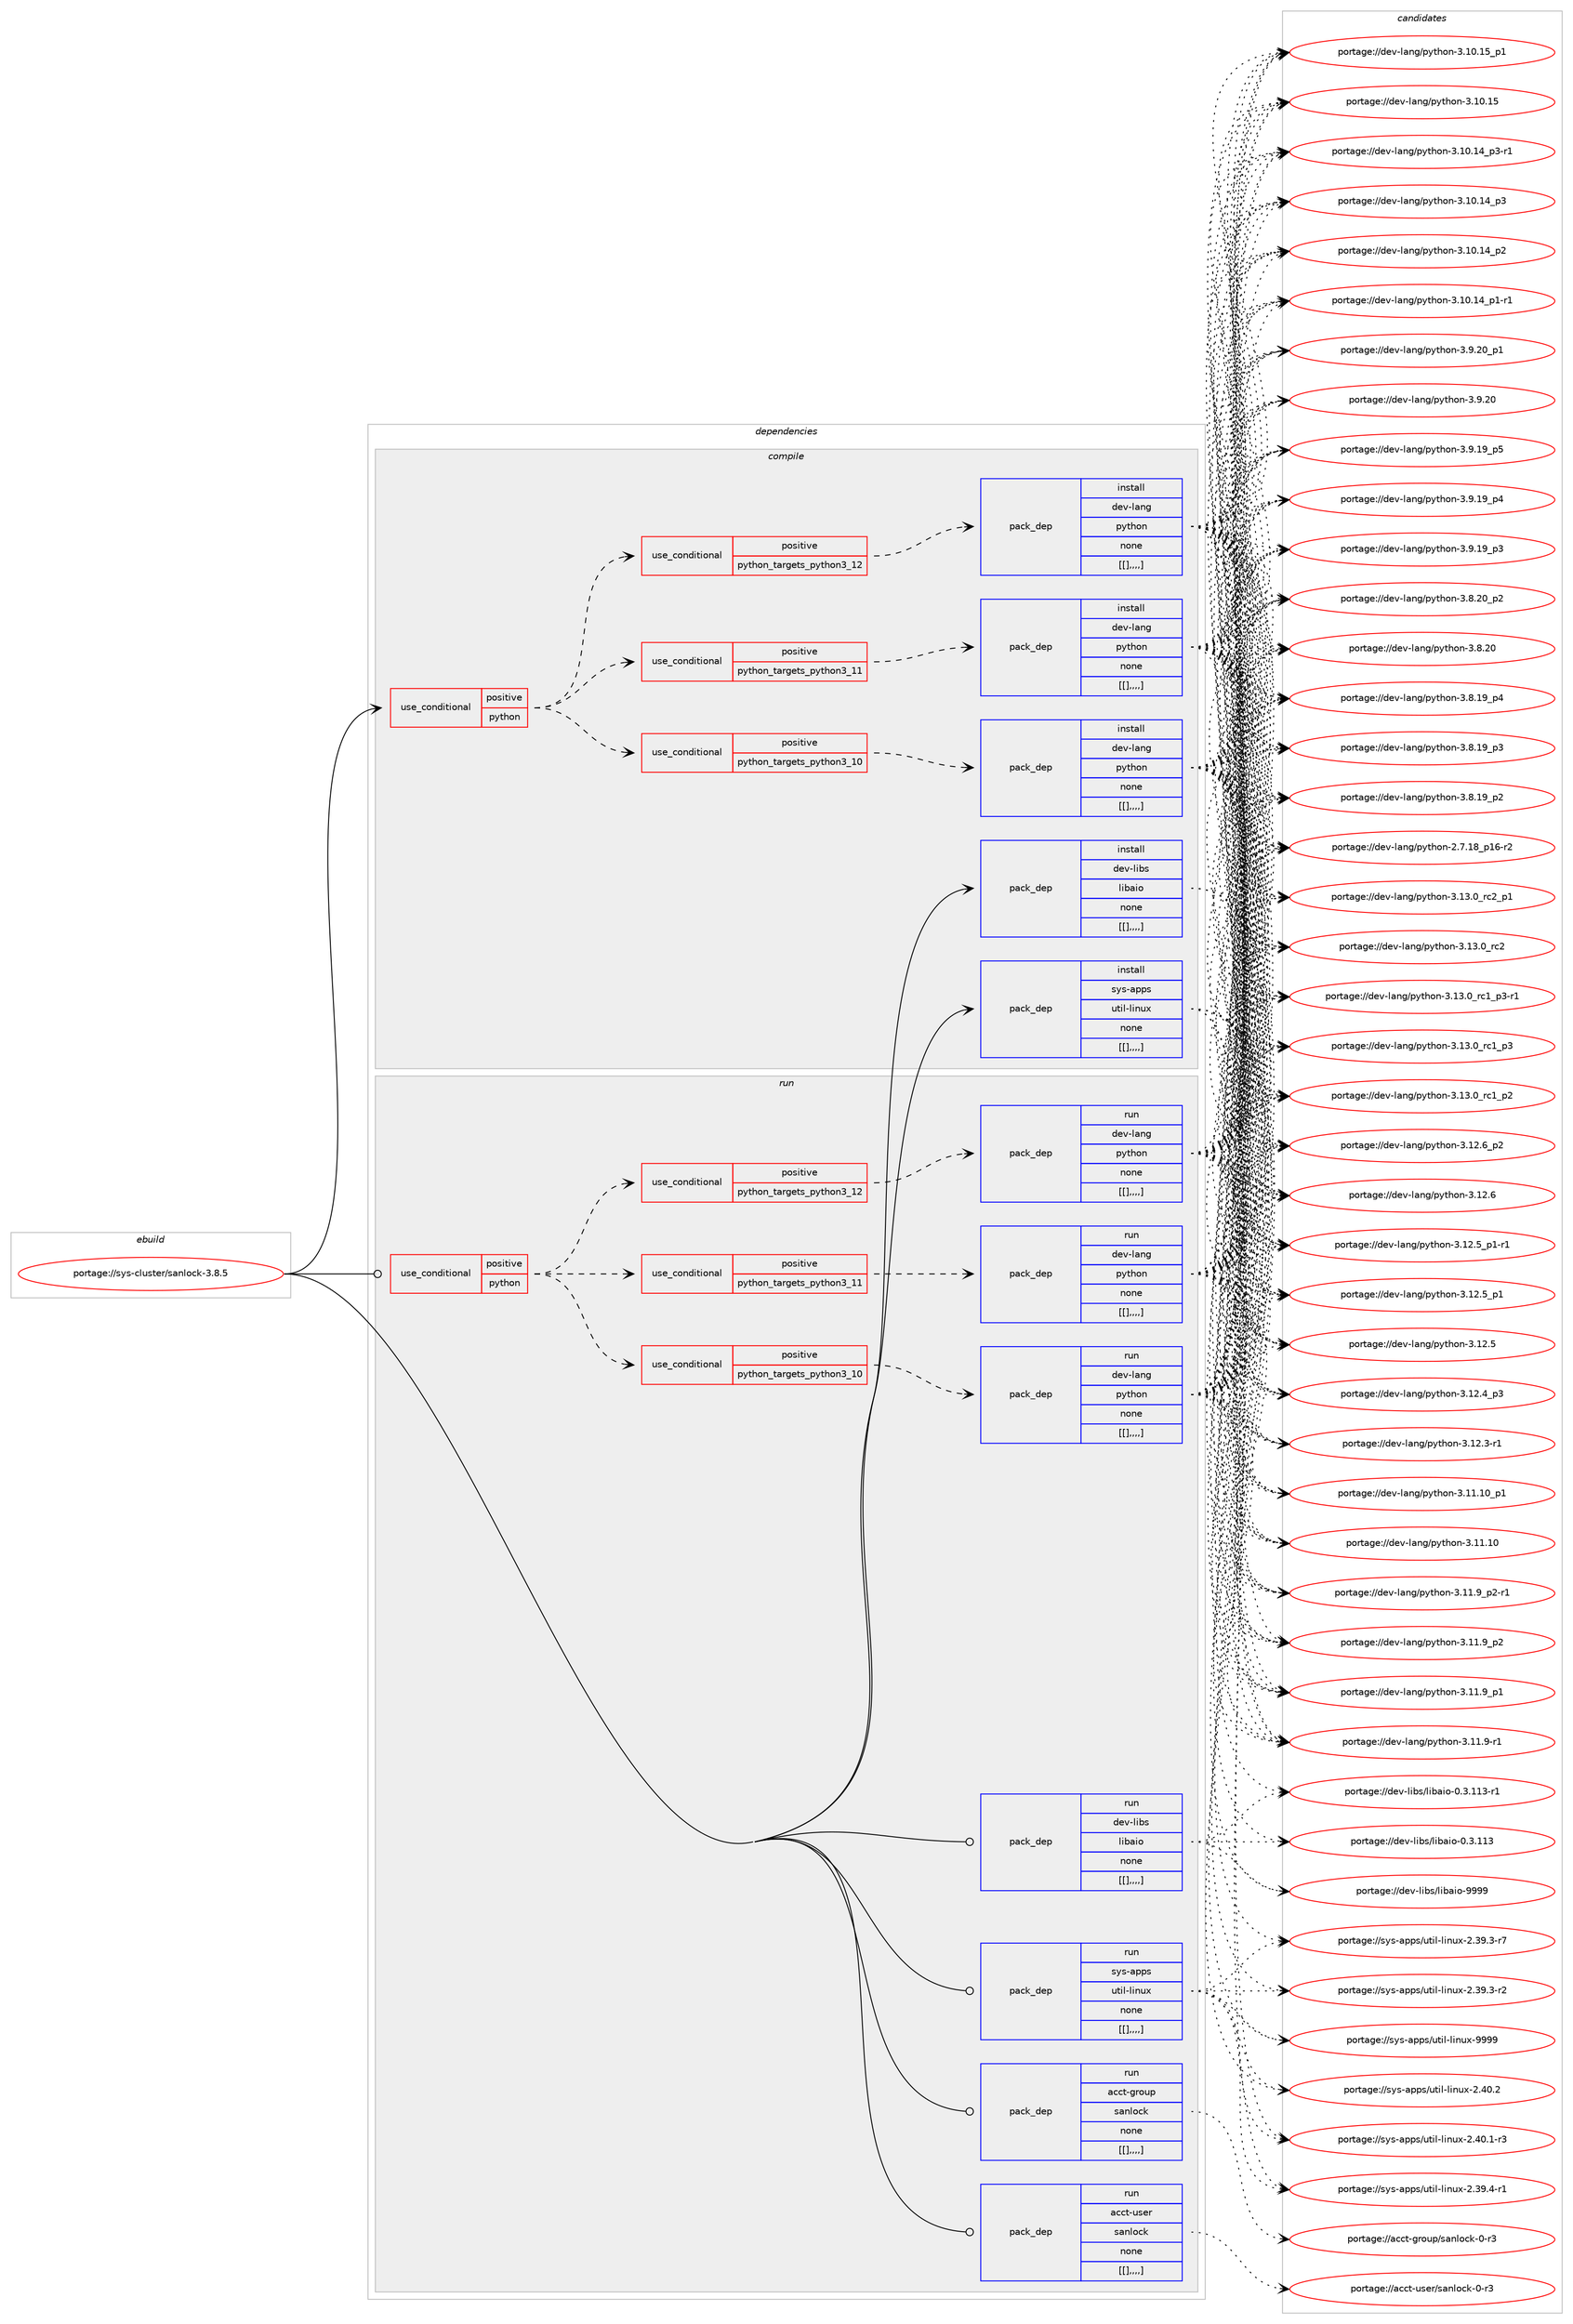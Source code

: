 digraph prolog {

# *************
# Graph options
# *************

newrank=true;
concentrate=true;
compound=true;
graph [rankdir=LR,fontname=Helvetica,fontsize=10,ranksep=1.5];#, ranksep=2.5, nodesep=0.2];
edge  [arrowhead=vee];
node  [fontname=Helvetica,fontsize=10];

# **********
# The ebuild
# **********

subgraph cluster_leftcol {
color=gray;
label=<<i>ebuild</i>>;
id [label="portage://sys-cluster/sanlock-3.8.5", color=red, width=4, href="../sys-cluster/sanlock-3.8.5.svg"];
}

# ****************
# The dependencies
# ****************

subgraph cluster_midcol {
color=gray;
label=<<i>dependencies</i>>;
subgraph cluster_compile {
fillcolor="#eeeeee";
style=filled;
label=<<i>compile</i>>;
subgraph cond8917 {
dependency23610 [label=<<TABLE BORDER="0" CELLBORDER="1" CELLSPACING="0" CELLPADDING="4"><TR><TD ROWSPAN="3" CELLPADDING="10">use_conditional</TD></TR><TR><TD>positive</TD></TR><TR><TD>python</TD></TR></TABLE>>, shape=none, color=red];
subgraph cond8918 {
dependency23611 [label=<<TABLE BORDER="0" CELLBORDER="1" CELLSPACING="0" CELLPADDING="4"><TR><TD ROWSPAN="3" CELLPADDING="10">use_conditional</TD></TR><TR><TD>positive</TD></TR><TR><TD>python_targets_python3_10</TD></TR></TABLE>>, shape=none, color=red];
subgraph pack14629 {
dependency23612 [label=<<TABLE BORDER="0" CELLBORDER="1" CELLSPACING="0" CELLPADDING="4" WIDTH="220"><TR><TD ROWSPAN="6" CELLPADDING="30">pack_dep</TD></TR><TR><TD WIDTH="110">install</TD></TR><TR><TD>dev-lang</TD></TR><TR><TD>python</TD></TR><TR><TD>none</TD></TR><TR><TD>[[],,,,]</TD></TR></TABLE>>, shape=none, color=blue];
}
dependency23611:e -> dependency23612:w [weight=20,style="dashed",arrowhead="vee"];
}
dependency23610:e -> dependency23611:w [weight=20,style="dashed",arrowhead="vee"];
subgraph cond8919 {
dependency23613 [label=<<TABLE BORDER="0" CELLBORDER="1" CELLSPACING="0" CELLPADDING="4"><TR><TD ROWSPAN="3" CELLPADDING="10">use_conditional</TD></TR><TR><TD>positive</TD></TR><TR><TD>python_targets_python3_11</TD></TR></TABLE>>, shape=none, color=red];
subgraph pack14630 {
dependency23614 [label=<<TABLE BORDER="0" CELLBORDER="1" CELLSPACING="0" CELLPADDING="4" WIDTH="220"><TR><TD ROWSPAN="6" CELLPADDING="30">pack_dep</TD></TR><TR><TD WIDTH="110">install</TD></TR><TR><TD>dev-lang</TD></TR><TR><TD>python</TD></TR><TR><TD>none</TD></TR><TR><TD>[[],,,,]</TD></TR></TABLE>>, shape=none, color=blue];
}
dependency23613:e -> dependency23614:w [weight=20,style="dashed",arrowhead="vee"];
}
dependency23610:e -> dependency23613:w [weight=20,style="dashed",arrowhead="vee"];
subgraph cond8920 {
dependency23615 [label=<<TABLE BORDER="0" CELLBORDER="1" CELLSPACING="0" CELLPADDING="4"><TR><TD ROWSPAN="3" CELLPADDING="10">use_conditional</TD></TR><TR><TD>positive</TD></TR><TR><TD>python_targets_python3_12</TD></TR></TABLE>>, shape=none, color=red];
subgraph pack14631 {
dependency23616 [label=<<TABLE BORDER="0" CELLBORDER="1" CELLSPACING="0" CELLPADDING="4" WIDTH="220"><TR><TD ROWSPAN="6" CELLPADDING="30">pack_dep</TD></TR><TR><TD WIDTH="110">install</TD></TR><TR><TD>dev-lang</TD></TR><TR><TD>python</TD></TR><TR><TD>none</TD></TR><TR><TD>[[],,,,]</TD></TR></TABLE>>, shape=none, color=blue];
}
dependency23615:e -> dependency23616:w [weight=20,style="dashed",arrowhead="vee"];
}
dependency23610:e -> dependency23615:w [weight=20,style="dashed",arrowhead="vee"];
}
id:e -> dependency23610:w [weight=20,style="solid",arrowhead="vee"];
subgraph pack14632 {
dependency23617 [label=<<TABLE BORDER="0" CELLBORDER="1" CELLSPACING="0" CELLPADDING="4" WIDTH="220"><TR><TD ROWSPAN="6" CELLPADDING="30">pack_dep</TD></TR><TR><TD WIDTH="110">install</TD></TR><TR><TD>dev-libs</TD></TR><TR><TD>libaio</TD></TR><TR><TD>none</TD></TR><TR><TD>[[],,,,]</TD></TR></TABLE>>, shape=none, color=blue];
}
id:e -> dependency23617:w [weight=20,style="solid",arrowhead="vee"];
subgraph pack14633 {
dependency23618 [label=<<TABLE BORDER="0" CELLBORDER="1" CELLSPACING="0" CELLPADDING="4" WIDTH="220"><TR><TD ROWSPAN="6" CELLPADDING="30">pack_dep</TD></TR><TR><TD WIDTH="110">install</TD></TR><TR><TD>sys-apps</TD></TR><TR><TD>util-linux</TD></TR><TR><TD>none</TD></TR><TR><TD>[[],,,,]</TD></TR></TABLE>>, shape=none, color=blue];
}
id:e -> dependency23618:w [weight=20,style="solid",arrowhead="vee"];
}
subgraph cluster_compileandrun {
fillcolor="#eeeeee";
style=filled;
label=<<i>compile and run</i>>;
}
subgraph cluster_run {
fillcolor="#eeeeee";
style=filled;
label=<<i>run</i>>;
subgraph cond8921 {
dependency23619 [label=<<TABLE BORDER="0" CELLBORDER="1" CELLSPACING="0" CELLPADDING="4"><TR><TD ROWSPAN="3" CELLPADDING="10">use_conditional</TD></TR><TR><TD>positive</TD></TR><TR><TD>python</TD></TR></TABLE>>, shape=none, color=red];
subgraph cond8922 {
dependency23620 [label=<<TABLE BORDER="0" CELLBORDER="1" CELLSPACING="0" CELLPADDING="4"><TR><TD ROWSPAN="3" CELLPADDING="10">use_conditional</TD></TR><TR><TD>positive</TD></TR><TR><TD>python_targets_python3_10</TD></TR></TABLE>>, shape=none, color=red];
subgraph pack14634 {
dependency23621 [label=<<TABLE BORDER="0" CELLBORDER="1" CELLSPACING="0" CELLPADDING="4" WIDTH="220"><TR><TD ROWSPAN="6" CELLPADDING="30">pack_dep</TD></TR><TR><TD WIDTH="110">run</TD></TR><TR><TD>dev-lang</TD></TR><TR><TD>python</TD></TR><TR><TD>none</TD></TR><TR><TD>[[],,,,]</TD></TR></TABLE>>, shape=none, color=blue];
}
dependency23620:e -> dependency23621:w [weight=20,style="dashed",arrowhead="vee"];
}
dependency23619:e -> dependency23620:w [weight=20,style="dashed",arrowhead="vee"];
subgraph cond8923 {
dependency23622 [label=<<TABLE BORDER="0" CELLBORDER="1" CELLSPACING="0" CELLPADDING="4"><TR><TD ROWSPAN="3" CELLPADDING="10">use_conditional</TD></TR><TR><TD>positive</TD></TR><TR><TD>python_targets_python3_11</TD></TR></TABLE>>, shape=none, color=red];
subgraph pack14635 {
dependency23623 [label=<<TABLE BORDER="0" CELLBORDER="1" CELLSPACING="0" CELLPADDING="4" WIDTH="220"><TR><TD ROWSPAN="6" CELLPADDING="30">pack_dep</TD></TR><TR><TD WIDTH="110">run</TD></TR><TR><TD>dev-lang</TD></TR><TR><TD>python</TD></TR><TR><TD>none</TD></TR><TR><TD>[[],,,,]</TD></TR></TABLE>>, shape=none, color=blue];
}
dependency23622:e -> dependency23623:w [weight=20,style="dashed",arrowhead="vee"];
}
dependency23619:e -> dependency23622:w [weight=20,style="dashed",arrowhead="vee"];
subgraph cond8924 {
dependency23624 [label=<<TABLE BORDER="0" CELLBORDER="1" CELLSPACING="0" CELLPADDING="4"><TR><TD ROWSPAN="3" CELLPADDING="10">use_conditional</TD></TR><TR><TD>positive</TD></TR><TR><TD>python_targets_python3_12</TD></TR></TABLE>>, shape=none, color=red];
subgraph pack14636 {
dependency23625 [label=<<TABLE BORDER="0" CELLBORDER="1" CELLSPACING="0" CELLPADDING="4" WIDTH="220"><TR><TD ROWSPAN="6" CELLPADDING="30">pack_dep</TD></TR><TR><TD WIDTH="110">run</TD></TR><TR><TD>dev-lang</TD></TR><TR><TD>python</TD></TR><TR><TD>none</TD></TR><TR><TD>[[],,,,]</TD></TR></TABLE>>, shape=none, color=blue];
}
dependency23624:e -> dependency23625:w [weight=20,style="dashed",arrowhead="vee"];
}
dependency23619:e -> dependency23624:w [weight=20,style="dashed",arrowhead="vee"];
}
id:e -> dependency23619:w [weight=20,style="solid",arrowhead="odot"];
subgraph pack14637 {
dependency23626 [label=<<TABLE BORDER="0" CELLBORDER="1" CELLSPACING="0" CELLPADDING="4" WIDTH="220"><TR><TD ROWSPAN="6" CELLPADDING="30">pack_dep</TD></TR><TR><TD WIDTH="110">run</TD></TR><TR><TD>acct-group</TD></TR><TR><TD>sanlock</TD></TR><TR><TD>none</TD></TR><TR><TD>[[],,,,]</TD></TR></TABLE>>, shape=none, color=blue];
}
id:e -> dependency23626:w [weight=20,style="solid",arrowhead="odot"];
subgraph pack14638 {
dependency23627 [label=<<TABLE BORDER="0" CELLBORDER="1" CELLSPACING="0" CELLPADDING="4" WIDTH="220"><TR><TD ROWSPAN="6" CELLPADDING="30">pack_dep</TD></TR><TR><TD WIDTH="110">run</TD></TR><TR><TD>acct-user</TD></TR><TR><TD>sanlock</TD></TR><TR><TD>none</TD></TR><TR><TD>[[],,,,]</TD></TR></TABLE>>, shape=none, color=blue];
}
id:e -> dependency23627:w [weight=20,style="solid",arrowhead="odot"];
subgraph pack14639 {
dependency23628 [label=<<TABLE BORDER="0" CELLBORDER="1" CELLSPACING="0" CELLPADDING="4" WIDTH="220"><TR><TD ROWSPAN="6" CELLPADDING="30">pack_dep</TD></TR><TR><TD WIDTH="110">run</TD></TR><TR><TD>dev-libs</TD></TR><TR><TD>libaio</TD></TR><TR><TD>none</TD></TR><TR><TD>[[],,,,]</TD></TR></TABLE>>, shape=none, color=blue];
}
id:e -> dependency23628:w [weight=20,style="solid",arrowhead="odot"];
subgraph pack14640 {
dependency23629 [label=<<TABLE BORDER="0" CELLBORDER="1" CELLSPACING="0" CELLPADDING="4" WIDTH="220"><TR><TD ROWSPAN="6" CELLPADDING="30">pack_dep</TD></TR><TR><TD WIDTH="110">run</TD></TR><TR><TD>sys-apps</TD></TR><TR><TD>util-linux</TD></TR><TR><TD>none</TD></TR><TR><TD>[[],,,,]</TD></TR></TABLE>>, shape=none, color=blue];
}
id:e -> dependency23629:w [weight=20,style="solid",arrowhead="odot"];
}
}

# **************
# The candidates
# **************

subgraph cluster_choices {
rank=same;
color=gray;
label=<<i>candidates</i>>;

subgraph choice14629 {
color=black;
nodesep=1;
choice100101118451089711010347112121116104111110455146495146489511499509511249 [label="portage://dev-lang/python-3.13.0_rc2_p1", color=red, width=4,href="../dev-lang/python-3.13.0_rc2_p1.svg"];
choice10010111845108971101034711212111610411111045514649514648951149950 [label="portage://dev-lang/python-3.13.0_rc2", color=red, width=4,href="../dev-lang/python-3.13.0_rc2.svg"];
choice1001011184510897110103471121211161041111104551464951464895114994995112514511449 [label="portage://dev-lang/python-3.13.0_rc1_p3-r1", color=red, width=4,href="../dev-lang/python-3.13.0_rc1_p3-r1.svg"];
choice100101118451089711010347112121116104111110455146495146489511499499511251 [label="portage://dev-lang/python-3.13.0_rc1_p3", color=red, width=4,href="../dev-lang/python-3.13.0_rc1_p3.svg"];
choice100101118451089711010347112121116104111110455146495146489511499499511250 [label="portage://dev-lang/python-3.13.0_rc1_p2", color=red, width=4,href="../dev-lang/python-3.13.0_rc1_p2.svg"];
choice100101118451089711010347112121116104111110455146495046549511250 [label="portage://dev-lang/python-3.12.6_p2", color=red, width=4,href="../dev-lang/python-3.12.6_p2.svg"];
choice10010111845108971101034711212111610411111045514649504654 [label="portage://dev-lang/python-3.12.6", color=red, width=4,href="../dev-lang/python-3.12.6.svg"];
choice1001011184510897110103471121211161041111104551464950465395112494511449 [label="portage://dev-lang/python-3.12.5_p1-r1", color=red, width=4,href="../dev-lang/python-3.12.5_p1-r1.svg"];
choice100101118451089711010347112121116104111110455146495046539511249 [label="portage://dev-lang/python-3.12.5_p1", color=red, width=4,href="../dev-lang/python-3.12.5_p1.svg"];
choice10010111845108971101034711212111610411111045514649504653 [label="portage://dev-lang/python-3.12.5", color=red, width=4,href="../dev-lang/python-3.12.5.svg"];
choice100101118451089711010347112121116104111110455146495046529511251 [label="portage://dev-lang/python-3.12.4_p3", color=red, width=4,href="../dev-lang/python-3.12.4_p3.svg"];
choice100101118451089711010347112121116104111110455146495046514511449 [label="portage://dev-lang/python-3.12.3-r1", color=red, width=4,href="../dev-lang/python-3.12.3-r1.svg"];
choice10010111845108971101034711212111610411111045514649494649489511249 [label="portage://dev-lang/python-3.11.10_p1", color=red, width=4,href="../dev-lang/python-3.11.10_p1.svg"];
choice1001011184510897110103471121211161041111104551464949464948 [label="portage://dev-lang/python-3.11.10", color=red, width=4,href="../dev-lang/python-3.11.10.svg"];
choice1001011184510897110103471121211161041111104551464949465795112504511449 [label="portage://dev-lang/python-3.11.9_p2-r1", color=red, width=4,href="../dev-lang/python-3.11.9_p2-r1.svg"];
choice100101118451089711010347112121116104111110455146494946579511250 [label="portage://dev-lang/python-3.11.9_p2", color=red, width=4,href="../dev-lang/python-3.11.9_p2.svg"];
choice100101118451089711010347112121116104111110455146494946579511249 [label="portage://dev-lang/python-3.11.9_p1", color=red, width=4,href="../dev-lang/python-3.11.9_p1.svg"];
choice100101118451089711010347112121116104111110455146494946574511449 [label="portage://dev-lang/python-3.11.9-r1", color=red, width=4,href="../dev-lang/python-3.11.9-r1.svg"];
choice10010111845108971101034711212111610411111045514649484649539511249 [label="portage://dev-lang/python-3.10.15_p1", color=red, width=4,href="../dev-lang/python-3.10.15_p1.svg"];
choice1001011184510897110103471121211161041111104551464948464953 [label="portage://dev-lang/python-3.10.15", color=red, width=4,href="../dev-lang/python-3.10.15.svg"];
choice100101118451089711010347112121116104111110455146494846495295112514511449 [label="portage://dev-lang/python-3.10.14_p3-r1", color=red, width=4,href="../dev-lang/python-3.10.14_p3-r1.svg"];
choice10010111845108971101034711212111610411111045514649484649529511251 [label="portage://dev-lang/python-3.10.14_p3", color=red, width=4,href="../dev-lang/python-3.10.14_p3.svg"];
choice10010111845108971101034711212111610411111045514649484649529511250 [label="portage://dev-lang/python-3.10.14_p2", color=red, width=4,href="../dev-lang/python-3.10.14_p2.svg"];
choice100101118451089711010347112121116104111110455146494846495295112494511449 [label="portage://dev-lang/python-3.10.14_p1-r1", color=red, width=4,href="../dev-lang/python-3.10.14_p1-r1.svg"];
choice100101118451089711010347112121116104111110455146574650489511249 [label="portage://dev-lang/python-3.9.20_p1", color=red, width=4,href="../dev-lang/python-3.9.20_p1.svg"];
choice10010111845108971101034711212111610411111045514657465048 [label="portage://dev-lang/python-3.9.20", color=red, width=4,href="../dev-lang/python-3.9.20.svg"];
choice100101118451089711010347112121116104111110455146574649579511253 [label="portage://dev-lang/python-3.9.19_p5", color=red, width=4,href="../dev-lang/python-3.9.19_p5.svg"];
choice100101118451089711010347112121116104111110455146574649579511252 [label="portage://dev-lang/python-3.9.19_p4", color=red, width=4,href="../dev-lang/python-3.9.19_p4.svg"];
choice100101118451089711010347112121116104111110455146574649579511251 [label="portage://dev-lang/python-3.9.19_p3", color=red, width=4,href="../dev-lang/python-3.9.19_p3.svg"];
choice100101118451089711010347112121116104111110455146564650489511250 [label="portage://dev-lang/python-3.8.20_p2", color=red, width=4,href="../dev-lang/python-3.8.20_p2.svg"];
choice10010111845108971101034711212111610411111045514656465048 [label="portage://dev-lang/python-3.8.20", color=red, width=4,href="../dev-lang/python-3.8.20.svg"];
choice100101118451089711010347112121116104111110455146564649579511252 [label="portage://dev-lang/python-3.8.19_p4", color=red, width=4,href="../dev-lang/python-3.8.19_p4.svg"];
choice100101118451089711010347112121116104111110455146564649579511251 [label="portage://dev-lang/python-3.8.19_p3", color=red, width=4,href="../dev-lang/python-3.8.19_p3.svg"];
choice100101118451089711010347112121116104111110455146564649579511250 [label="portage://dev-lang/python-3.8.19_p2", color=red, width=4,href="../dev-lang/python-3.8.19_p2.svg"];
choice100101118451089711010347112121116104111110455046554649569511249544511450 [label="portage://dev-lang/python-2.7.18_p16-r2", color=red, width=4,href="../dev-lang/python-2.7.18_p16-r2.svg"];
dependency23612:e -> choice100101118451089711010347112121116104111110455146495146489511499509511249:w [style=dotted,weight="100"];
dependency23612:e -> choice10010111845108971101034711212111610411111045514649514648951149950:w [style=dotted,weight="100"];
dependency23612:e -> choice1001011184510897110103471121211161041111104551464951464895114994995112514511449:w [style=dotted,weight="100"];
dependency23612:e -> choice100101118451089711010347112121116104111110455146495146489511499499511251:w [style=dotted,weight="100"];
dependency23612:e -> choice100101118451089711010347112121116104111110455146495146489511499499511250:w [style=dotted,weight="100"];
dependency23612:e -> choice100101118451089711010347112121116104111110455146495046549511250:w [style=dotted,weight="100"];
dependency23612:e -> choice10010111845108971101034711212111610411111045514649504654:w [style=dotted,weight="100"];
dependency23612:e -> choice1001011184510897110103471121211161041111104551464950465395112494511449:w [style=dotted,weight="100"];
dependency23612:e -> choice100101118451089711010347112121116104111110455146495046539511249:w [style=dotted,weight="100"];
dependency23612:e -> choice10010111845108971101034711212111610411111045514649504653:w [style=dotted,weight="100"];
dependency23612:e -> choice100101118451089711010347112121116104111110455146495046529511251:w [style=dotted,weight="100"];
dependency23612:e -> choice100101118451089711010347112121116104111110455146495046514511449:w [style=dotted,weight="100"];
dependency23612:e -> choice10010111845108971101034711212111610411111045514649494649489511249:w [style=dotted,weight="100"];
dependency23612:e -> choice1001011184510897110103471121211161041111104551464949464948:w [style=dotted,weight="100"];
dependency23612:e -> choice1001011184510897110103471121211161041111104551464949465795112504511449:w [style=dotted,weight="100"];
dependency23612:e -> choice100101118451089711010347112121116104111110455146494946579511250:w [style=dotted,weight="100"];
dependency23612:e -> choice100101118451089711010347112121116104111110455146494946579511249:w [style=dotted,weight="100"];
dependency23612:e -> choice100101118451089711010347112121116104111110455146494946574511449:w [style=dotted,weight="100"];
dependency23612:e -> choice10010111845108971101034711212111610411111045514649484649539511249:w [style=dotted,weight="100"];
dependency23612:e -> choice1001011184510897110103471121211161041111104551464948464953:w [style=dotted,weight="100"];
dependency23612:e -> choice100101118451089711010347112121116104111110455146494846495295112514511449:w [style=dotted,weight="100"];
dependency23612:e -> choice10010111845108971101034711212111610411111045514649484649529511251:w [style=dotted,weight="100"];
dependency23612:e -> choice10010111845108971101034711212111610411111045514649484649529511250:w [style=dotted,weight="100"];
dependency23612:e -> choice100101118451089711010347112121116104111110455146494846495295112494511449:w [style=dotted,weight="100"];
dependency23612:e -> choice100101118451089711010347112121116104111110455146574650489511249:w [style=dotted,weight="100"];
dependency23612:e -> choice10010111845108971101034711212111610411111045514657465048:w [style=dotted,weight="100"];
dependency23612:e -> choice100101118451089711010347112121116104111110455146574649579511253:w [style=dotted,weight="100"];
dependency23612:e -> choice100101118451089711010347112121116104111110455146574649579511252:w [style=dotted,weight="100"];
dependency23612:e -> choice100101118451089711010347112121116104111110455146574649579511251:w [style=dotted,weight="100"];
dependency23612:e -> choice100101118451089711010347112121116104111110455146564650489511250:w [style=dotted,weight="100"];
dependency23612:e -> choice10010111845108971101034711212111610411111045514656465048:w [style=dotted,weight="100"];
dependency23612:e -> choice100101118451089711010347112121116104111110455146564649579511252:w [style=dotted,weight="100"];
dependency23612:e -> choice100101118451089711010347112121116104111110455146564649579511251:w [style=dotted,weight="100"];
dependency23612:e -> choice100101118451089711010347112121116104111110455146564649579511250:w [style=dotted,weight="100"];
dependency23612:e -> choice100101118451089711010347112121116104111110455046554649569511249544511450:w [style=dotted,weight="100"];
}
subgraph choice14630 {
color=black;
nodesep=1;
choice100101118451089711010347112121116104111110455146495146489511499509511249 [label="portage://dev-lang/python-3.13.0_rc2_p1", color=red, width=4,href="../dev-lang/python-3.13.0_rc2_p1.svg"];
choice10010111845108971101034711212111610411111045514649514648951149950 [label="portage://dev-lang/python-3.13.0_rc2", color=red, width=4,href="../dev-lang/python-3.13.0_rc2.svg"];
choice1001011184510897110103471121211161041111104551464951464895114994995112514511449 [label="portage://dev-lang/python-3.13.0_rc1_p3-r1", color=red, width=4,href="../dev-lang/python-3.13.0_rc1_p3-r1.svg"];
choice100101118451089711010347112121116104111110455146495146489511499499511251 [label="portage://dev-lang/python-3.13.0_rc1_p3", color=red, width=4,href="../dev-lang/python-3.13.0_rc1_p3.svg"];
choice100101118451089711010347112121116104111110455146495146489511499499511250 [label="portage://dev-lang/python-3.13.0_rc1_p2", color=red, width=4,href="../dev-lang/python-3.13.0_rc1_p2.svg"];
choice100101118451089711010347112121116104111110455146495046549511250 [label="portage://dev-lang/python-3.12.6_p2", color=red, width=4,href="../dev-lang/python-3.12.6_p2.svg"];
choice10010111845108971101034711212111610411111045514649504654 [label="portage://dev-lang/python-3.12.6", color=red, width=4,href="../dev-lang/python-3.12.6.svg"];
choice1001011184510897110103471121211161041111104551464950465395112494511449 [label="portage://dev-lang/python-3.12.5_p1-r1", color=red, width=4,href="../dev-lang/python-3.12.5_p1-r1.svg"];
choice100101118451089711010347112121116104111110455146495046539511249 [label="portage://dev-lang/python-3.12.5_p1", color=red, width=4,href="../dev-lang/python-3.12.5_p1.svg"];
choice10010111845108971101034711212111610411111045514649504653 [label="portage://dev-lang/python-3.12.5", color=red, width=4,href="../dev-lang/python-3.12.5.svg"];
choice100101118451089711010347112121116104111110455146495046529511251 [label="portage://dev-lang/python-3.12.4_p3", color=red, width=4,href="../dev-lang/python-3.12.4_p3.svg"];
choice100101118451089711010347112121116104111110455146495046514511449 [label="portage://dev-lang/python-3.12.3-r1", color=red, width=4,href="../dev-lang/python-3.12.3-r1.svg"];
choice10010111845108971101034711212111610411111045514649494649489511249 [label="portage://dev-lang/python-3.11.10_p1", color=red, width=4,href="../dev-lang/python-3.11.10_p1.svg"];
choice1001011184510897110103471121211161041111104551464949464948 [label="portage://dev-lang/python-3.11.10", color=red, width=4,href="../dev-lang/python-3.11.10.svg"];
choice1001011184510897110103471121211161041111104551464949465795112504511449 [label="portage://dev-lang/python-3.11.9_p2-r1", color=red, width=4,href="../dev-lang/python-3.11.9_p2-r1.svg"];
choice100101118451089711010347112121116104111110455146494946579511250 [label="portage://dev-lang/python-3.11.9_p2", color=red, width=4,href="../dev-lang/python-3.11.9_p2.svg"];
choice100101118451089711010347112121116104111110455146494946579511249 [label="portage://dev-lang/python-3.11.9_p1", color=red, width=4,href="../dev-lang/python-3.11.9_p1.svg"];
choice100101118451089711010347112121116104111110455146494946574511449 [label="portage://dev-lang/python-3.11.9-r1", color=red, width=4,href="../dev-lang/python-3.11.9-r1.svg"];
choice10010111845108971101034711212111610411111045514649484649539511249 [label="portage://dev-lang/python-3.10.15_p1", color=red, width=4,href="../dev-lang/python-3.10.15_p1.svg"];
choice1001011184510897110103471121211161041111104551464948464953 [label="portage://dev-lang/python-3.10.15", color=red, width=4,href="../dev-lang/python-3.10.15.svg"];
choice100101118451089711010347112121116104111110455146494846495295112514511449 [label="portage://dev-lang/python-3.10.14_p3-r1", color=red, width=4,href="../dev-lang/python-3.10.14_p3-r1.svg"];
choice10010111845108971101034711212111610411111045514649484649529511251 [label="portage://dev-lang/python-3.10.14_p3", color=red, width=4,href="../dev-lang/python-3.10.14_p3.svg"];
choice10010111845108971101034711212111610411111045514649484649529511250 [label="portage://dev-lang/python-3.10.14_p2", color=red, width=4,href="../dev-lang/python-3.10.14_p2.svg"];
choice100101118451089711010347112121116104111110455146494846495295112494511449 [label="portage://dev-lang/python-3.10.14_p1-r1", color=red, width=4,href="../dev-lang/python-3.10.14_p1-r1.svg"];
choice100101118451089711010347112121116104111110455146574650489511249 [label="portage://dev-lang/python-3.9.20_p1", color=red, width=4,href="../dev-lang/python-3.9.20_p1.svg"];
choice10010111845108971101034711212111610411111045514657465048 [label="portage://dev-lang/python-3.9.20", color=red, width=4,href="../dev-lang/python-3.9.20.svg"];
choice100101118451089711010347112121116104111110455146574649579511253 [label="portage://dev-lang/python-3.9.19_p5", color=red, width=4,href="../dev-lang/python-3.9.19_p5.svg"];
choice100101118451089711010347112121116104111110455146574649579511252 [label="portage://dev-lang/python-3.9.19_p4", color=red, width=4,href="../dev-lang/python-3.9.19_p4.svg"];
choice100101118451089711010347112121116104111110455146574649579511251 [label="portage://dev-lang/python-3.9.19_p3", color=red, width=4,href="../dev-lang/python-3.9.19_p3.svg"];
choice100101118451089711010347112121116104111110455146564650489511250 [label="portage://dev-lang/python-3.8.20_p2", color=red, width=4,href="../dev-lang/python-3.8.20_p2.svg"];
choice10010111845108971101034711212111610411111045514656465048 [label="portage://dev-lang/python-3.8.20", color=red, width=4,href="../dev-lang/python-3.8.20.svg"];
choice100101118451089711010347112121116104111110455146564649579511252 [label="portage://dev-lang/python-3.8.19_p4", color=red, width=4,href="../dev-lang/python-3.8.19_p4.svg"];
choice100101118451089711010347112121116104111110455146564649579511251 [label="portage://dev-lang/python-3.8.19_p3", color=red, width=4,href="../dev-lang/python-3.8.19_p3.svg"];
choice100101118451089711010347112121116104111110455146564649579511250 [label="portage://dev-lang/python-3.8.19_p2", color=red, width=4,href="../dev-lang/python-3.8.19_p2.svg"];
choice100101118451089711010347112121116104111110455046554649569511249544511450 [label="portage://dev-lang/python-2.7.18_p16-r2", color=red, width=4,href="../dev-lang/python-2.7.18_p16-r2.svg"];
dependency23614:e -> choice100101118451089711010347112121116104111110455146495146489511499509511249:w [style=dotted,weight="100"];
dependency23614:e -> choice10010111845108971101034711212111610411111045514649514648951149950:w [style=dotted,weight="100"];
dependency23614:e -> choice1001011184510897110103471121211161041111104551464951464895114994995112514511449:w [style=dotted,weight="100"];
dependency23614:e -> choice100101118451089711010347112121116104111110455146495146489511499499511251:w [style=dotted,weight="100"];
dependency23614:e -> choice100101118451089711010347112121116104111110455146495146489511499499511250:w [style=dotted,weight="100"];
dependency23614:e -> choice100101118451089711010347112121116104111110455146495046549511250:w [style=dotted,weight="100"];
dependency23614:e -> choice10010111845108971101034711212111610411111045514649504654:w [style=dotted,weight="100"];
dependency23614:e -> choice1001011184510897110103471121211161041111104551464950465395112494511449:w [style=dotted,weight="100"];
dependency23614:e -> choice100101118451089711010347112121116104111110455146495046539511249:w [style=dotted,weight="100"];
dependency23614:e -> choice10010111845108971101034711212111610411111045514649504653:w [style=dotted,weight="100"];
dependency23614:e -> choice100101118451089711010347112121116104111110455146495046529511251:w [style=dotted,weight="100"];
dependency23614:e -> choice100101118451089711010347112121116104111110455146495046514511449:w [style=dotted,weight="100"];
dependency23614:e -> choice10010111845108971101034711212111610411111045514649494649489511249:w [style=dotted,weight="100"];
dependency23614:e -> choice1001011184510897110103471121211161041111104551464949464948:w [style=dotted,weight="100"];
dependency23614:e -> choice1001011184510897110103471121211161041111104551464949465795112504511449:w [style=dotted,weight="100"];
dependency23614:e -> choice100101118451089711010347112121116104111110455146494946579511250:w [style=dotted,weight="100"];
dependency23614:e -> choice100101118451089711010347112121116104111110455146494946579511249:w [style=dotted,weight="100"];
dependency23614:e -> choice100101118451089711010347112121116104111110455146494946574511449:w [style=dotted,weight="100"];
dependency23614:e -> choice10010111845108971101034711212111610411111045514649484649539511249:w [style=dotted,weight="100"];
dependency23614:e -> choice1001011184510897110103471121211161041111104551464948464953:w [style=dotted,weight="100"];
dependency23614:e -> choice100101118451089711010347112121116104111110455146494846495295112514511449:w [style=dotted,weight="100"];
dependency23614:e -> choice10010111845108971101034711212111610411111045514649484649529511251:w [style=dotted,weight="100"];
dependency23614:e -> choice10010111845108971101034711212111610411111045514649484649529511250:w [style=dotted,weight="100"];
dependency23614:e -> choice100101118451089711010347112121116104111110455146494846495295112494511449:w [style=dotted,weight="100"];
dependency23614:e -> choice100101118451089711010347112121116104111110455146574650489511249:w [style=dotted,weight="100"];
dependency23614:e -> choice10010111845108971101034711212111610411111045514657465048:w [style=dotted,weight="100"];
dependency23614:e -> choice100101118451089711010347112121116104111110455146574649579511253:w [style=dotted,weight="100"];
dependency23614:e -> choice100101118451089711010347112121116104111110455146574649579511252:w [style=dotted,weight="100"];
dependency23614:e -> choice100101118451089711010347112121116104111110455146574649579511251:w [style=dotted,weight="100"];
dependency23614:e -> choice100101118451089711010347112121116104111110455146564650489511250:w [style=dotted,weight="100"];
dependency23614:e -> choice10010111845108971101034711212111610411111045514656465048:w [style=dotted,weight="100"];
dependency23614:e -> choice100101118451089711010347112121116104111110455146564649579511252:w [style=dotted,weight="100"];
dependency23614:e -> choice100101118451089711010347112121116104111110455146564649579511251:w [style=dotted,weight="100"];
dependency23614:e -> choice100101118451089711010347112121116104111110455146564649579511250:w [style=dotted,weight="100"];
dependency23614:e -> choice100101118451089711010347112121116104111110455046554649569511249544511450:w [style=dotted,weight="100"];
}
subgraph choice14631 {
color=black;
nodesep=1;
choice100101118451089711010347112121116104111110455146495146489511499509511249 [label="portage://dev-lang/python-3.13.0_rc2_p1", color=red, width=4,href="../dev-lang/python-3.13.0_rc2_p1.svg"];
choice10010111845108971101034711212111610411111045514649514648951149950 [label="portage://dev-lang/python-3.13.0_rc2", color=red, width=4,href="../dev-lang/python-3.13.0_rc2.svg"];
choice1001011184510897110103471121211161041111104551464951464895114994995112514511449 [label="portage://dev-lang/python-3.13.0_rc1_p3-r1", color=red, width=4,href="../dev-lang/python-3.13.0_rc1_p3-r1.svg"];
choice100101118451089711010347112121116104111110455146495146489511499499511251 [label="portage://dev-lang/python-3.13.0_rc1_p3", color=red, width=4,href="../dev-lang/python-3.13.0_rc1_p3.svg"];
choice100101118451089711010347112121116104111110455146495146489511499499511250 [label="portage://dev-lang/python-3.13.0_rc1_p2", color=red, width=4,href="../dev-lang/python-3.13.0_rc1_p2.svg"];
choice100101118451089711010347112121116104111110455146495046549511250 [label="portage://dev-lang/python-3.12.6_p2", color=red, width=4,href="../dev-lang/python-3.12.6_p2.svg"];
choice10010111845108971101034711212111610411111045514649504654 [label="portage://dev-lang/python-3.12.6", color=red, width=4,href="../dev-lang/python-3.12.6.svg"];
choice1001011184510897110103471121211161041111104551464950465395112494511449 [label="portage://dev-lang/python-3.12.5_p1-r1", color=red, width=4,href="../dev-lang/python-3.12.5_p1-r1.svg"];
choice100101118451089711010347112121116104111110455146495046539511249 [label="portage://dev-lang/python-3.12.5_p1", color=red, width=4,href="../dev-lang/python-3.12.5_p1.svg"];
choice10010111845108971101034711212111610411111045514649504653 [label="portage://dev-lang/python-3.12.5", color=red, width=4,href="../dev-lang/python-3.12.5.svg"];
choice100101118451089711010347112121116104111110455146495046529511251 [label="portage://dev-lang/python-3.12.4_p3", color=red, width=4,href="../dev-lang/python-3.12.4_p3.svg"];
choice100101118451089711010347112121116104111110455146495046514511449 [label="portage://dev-lang/python-3.12.3-r1", color=red, width=4,href="../dev-lang/python-3.12.3-r1.svg"];
choice10010111845108971101034711212111610411111045514649494649489511249 [label="portage://dev-lang/python-3.11.10_p1", color=red, width=4,href="../dev-lang/python-3.11.10_p1.svg"];
choice1001011184510897110103471121211161041111104551464949464948 [label="portage://dev-lang/python-3.11.10", color=red, width=4,href="../dev-lang/python-3.11.10.svg"];
choice1001011184510897110103471121211161041111104551464949465795112504511449 [label="portage://dev-lang/python-3.11.9_p2-r1", color=red, width=4,href="../dev-lang/python-3.11.9_p2-r1.svg"];
choice100101118451089711010347112121116104111110455146494946579511250 [label="portage://dev-lang/python-3.11.9_p2", color=red, width=4,href="../dev-lang/python-3.11.9_p2.svg"];
choice100101118451089711010347112121116104111110455146494946579511249 [label="portage://dev-lang/python-3.11.9_p1", color=red, width=4,href="../dev-lang/python-3.11.9_p1.svg"];
choice100101118451089711010347112121116104111110455146494946574511449 [label="portage://dev-lang/python-3.11.9-r1", color=red, width=4,href="../dev-lang/python-3.11.9-r1.svg"];
choice10010111845108971101034711212111610411111045514649484649539511249 [label="portage://dev-lang/python-3.10.15_p1", color=red, width=4,href="../dev-lang/python-3.10.15_p1.svg"];
choice1001011184510897110103471121211161041111104551464948464953 [label="portage://dev-lang/python-3.10.15", color=red, width=4,href="../dev-lang/python-3.10.15.svg"];
choice100101118451089711010347112121116104111110455146494846495295112514511449 [label="portage://dev-lang/python-3.10.14_p3-r1", color=red, width=4,href="../dev-lang/python-3.10.14_p3-r1.svg"];
choice10010111845108971101034711212111610411111045514649484649529511251 [label="portage://dev-lang/python-3.10.14_p3", color=red, width=4,href="../dev-lang/python-3.10.14_p3.svg"];
choice10010111845108971101034711212111610411111045514649484649529511250 [label="portage://dev-lang/python-3.10.14_p2", color=red, width=4,href="../dev-lang/python-3.10.14_p2.svg"];
choice100101118451089711010347112121116104111110455146494846495295112494511449 [label="portage://dev-lang/python-3.10.14_p1-r1", color=red, width=4,href="../dev-lang/python-3.10.14_p1-r1.svg"];
choice100101118451089711010347112121116104111110455146574650489511249 [label="portage://dev-lang/python-3.9.20_p1", color=red, width=4,href="../dev-lang/python-3.9.20_p1.svg"];
choice10010111845108971101034711212111610411111045514657465048 [label="portage://dev-lang/python-3.9.20", color=red, width=4,href="../dev-lang/python-3.9.20.svg"];
choice100101118451089711010347112121116104111110455146574649579511253 [label="portage://dev-lang/python-3.9.19_p5", color=red, width=4,href="../dev-lang/python-3.9.19_p5.svg"];
choice100101118451089711010347112121116104111110455146574649579511252 [label="portage://dev-lang/python-3.9.19_p4", color=red, width=4,href="../dev-lang/python-3.9.19_p4.svg"];
choice100101118451089711010347112121116104111110455146574649579511251 [label="portage://dev-lang/python-3.9.19_p3", color=red, width=4,href="../dev-lang/python-3.9.19_p3.svg"];
choice100101118451089711010347112121116104111110455146564650489511250 [label="portage://dev-lang/python-3.8.20_p2", color=red, width=4,href="../dev-lang/python-3.8.20_p2.svg"];
choice10010111845108971101034711212111610411111045514656465048 [label="portage://dev-lang/python-3.8.20", color=red, width=4,href="../dev-lang/python-3.8.20.svg"];
choice100101118451089711010347112121116104111110455146564649579511252 [label="portage://dev-lang/python-3.8.19_p4", color=red, width=4,href="../dev-lang/python-3.8.19_p4.svg"];
choice100101118451089711010347112121116104111110455146564649579511251 [label="portage://dev-lang/python-3.8.19_p3", color=red, width=4,href="../dev-lang/python-3.8.19_p3.svg"];
choice100101118451089711010347112121116104111110455146564649579511250 [label="portage://dev-lang/python-3.8.19_p2", color=red, width=4,href="../dev-lang/python-3.8.19_p2.svg"];
choice100101118451089711010347112121116104111110455046554649569511249544511450 [label="portage://dev-lang/python-2.7.18_p16-r2", color=red, width=4,href="../dev-lang/python-2.7.18_p16-r2.svg"];
dependency23616:e -> choice100101118451089711010347112121116104111110455146495146489511499509511249:w [style=dotted,weight="100"];
dependency23616:e -> choice10010111845108971101034711212111610411111045514649514648951149950:w [style=dotted,weight="100"];
dependency23616:e -> choice1001011184510897110103471121211161041111104551464951464895114994995112514511449:w [style=dotted,weight="100"];
dependency23616:e -> choice100101118451089711010347112121116104111110455146495146489511499499511251:w [style=dotted,weight="100"];
dependency23616:e -> choice100101118451089711010347112121116104111110455146495146489511499499511250:w [style=dotted,weight="100"];
dependency23616:e -> choice100101118451089711010347112121116104111110455146495046549511250:w [style=dotted,weight="100"];
dependency23616:e -> choice10010111845108971101034711212111610411111045514649504654:w [style=dotted,weight="100"];
dependency23616:e -> choice1001011184510897110103471121211161041111104551464950465395112494511449:w [style=dotted,weight="100"];
dependency23616:e -> choice100101118451089711010347112121116104111110455146495046539511249:w [style=dotted,weight="100"];
dependency23616:e -> choice10010111845108971101034711212111610411111045514649504653:w [style=dotted,weight="100"];
dependency23616:e -> choice100101118451089711010347112121116104111110455146495046529511251:w [style=dotted,weight="100"];
dependency23616:e -> choice100101118451089711010347112121116104111110455146495046514511449:w [style=dotted,weight="100"];
dependency23616:e -> choice10010111845108971101034711212111610411111045514649494649489511249:w [style=dotted,weight="100"];
dependency23616:e -> choice1001011184510897110103471121211161041111104551464949464948:w [style=dotted,weight="100"];
dependency23616:e -> choice1001011184510897110103471121211161041111104551464949465795112504511449:w [style=dotted,weight="100"];
dependency23616:e -> choice100101118451089711010347112121116104111110455146494946579511250:w [style=dotted,weight="100"];
dependency23616:e -> choice100101118451089711010347112121116104111110455146494946579511249:w [style=dotted,weight="100"];
dependency23616:e -> choice100101118451089711010347112121116104111110455146494946574511449:w [style=dotted,weight="100"];
dependency23616:e -> choice10010111845108971101034711212111610411111045514649484649539511249:w [style=dotted,weight="100"];
dependency23616:e -> choice1001011184510897110103471121211161041111104551464948464953:w [style=dotted,weight="100"];
dependency23616:e -> choice100101118451089711010347112121116104111110455146494846495295112514511449:w [style=dotted,weight="100"];
dependency23616:e -> choice10010111845108971101034711212111610411111045514649484649529511251:w [style=dotted,weight="100"];
dependency23616:e -> choice10010111845108971101034711212111610411111045514649484649529511250:w [style=dotted,weight="100"];
dependency23616:e -> choice100101118451089711010347112121116104111110455146494846495295112494511449:w [style=dotted,weight="100"];
dependency23616:e -> choice100101118451089711010347112121116104111110455146574650489511249:w [style=dotted,weight="100"];
dependency23616:e -> choice10010111845108971101034711212111610411111045514657465048:w [style=dotted,weight="100"];
dependency23616:e -> choice100101118451089711010347112121116104111110455146574649579511253:w [style=dotted,weight="100"];
dependency23616:e -> choice100101118451089711010347112121116104111110455146574649579511252:w [style=dotted,weight="100"];
dependency23616:e -> choice100101118451089711010347112121116104111110455146574649579511251:w [style=dotted,weight="100"];
dependency23616:e -> choice100101118451089711010347112121116104111110455146564650489511250:w [style=dotted,weight="100"];
dependency23616:e -> choice10010111845108971101034711212111610411111045514656465048:w [style=dotted,weight="100"];
dependency23616:e -> choice100101118451089711010347112121116104111110455146564649579511252:w [style=dotted,weight="100"];
dependency23616:e -> choice100101118451089711010347112121116104111110455146564649579511251:w [style=dotted,weight="100"];
dependency23616:e -> choice100101118451089711010347112121116104111110455146564649579511250:w [style=dotted,weight="100"];
dependency23616:e -> choice100101118451089711010347112121116104111110455046554649569511249544511450:w [style=dotted,weight="100"];
}
subgraph choice14632 {
color=black;
nodesep=1;
choice10010111845108105981154710810598971051114557575757 [label="portage://dev-libs/libaio-9999", color=red, width=4,href="../dev-libs/libaio-9999.svg"];
choice100101118451081059811547108105989710511145484651464949514511449 [label="portage://dev-libs/libaio-0.3.113-r1", color=red, width=4,href="../dev-libs/libaio-0.3.113-r1.svg"];
choice10010111845108105981154710810598971051114548465146494951 [label="portage://dev-libs/libaio-0.3.113", color=red, width=4,href="../dev-libs/libaio-0.3.113.svg"];
dependency23617:e -> choice10010111845108105981154710810598971051114557575757:w [style=dotted,weight="100"];
dependency23617:e -> choice100101118451081059811547108105989710511145484651464949514511449:w [style=dotted,weight="100"];
dependency23617:e -> choice10010111845108105981154710810598971051114548465146494951:w [style=dotted,weight="100"];
}
subgraph choice14633 {
color=black;
nodesep=1;
choice115121115459711211211547117116105108451081051101171204557575757 [label="portage://sys-apps/util-linux-9999", color=red, width=4,href="../sys-apps/util-linux-9999.svg"];
choice1151211154597112112115471171161051084510810511011712045504652484650 [label="portage://sys-apps/util-linux-2.40.2", color=red, width=4,href="../sys-apps/util-linux-2.40.2.svg"];
choice11512111545971121121154711711610510845108105110117120455046524846494511451 [label="portage://sys-apps/util-linux-2.40.1-r3", color=red, width=4,href="../sys-apps/util-linux-2.40.1-r3.svg"];
choice11512111545971121121154711711610510845108105110117120455046515746524511449 [label="portage://sys-apps/util-linux-2.39.4-r1", color=red, width=4,href="../sys-apps/util-linux-2.39.4-r1.svg"];
choice11512111545971121121154711711610510845108105110117120455046515746514511455 [label="portage://sys-apps/util-linux-2.39.3-r7", color=red, width=4,href="../sys-apps/util-linux-2.39.3-r7.svg"];
choice11512111545971121121154711711610510845108105110117120455046515746514511450 [label="portage://sys-apps/util-linux-2.39.3-r2", color=red, width=4,href="../sys-apps/util-linux-2.39.3-r2.svg"];
dependency23618:e -> choice115121115459711211211547117116105108451081051101171204557575757:w [style=dotted,weight="100"];
dependency23618:e -> choice1151211154597112112115471171161051084510810511011712045504652484650:w [style=dotted,weight="100"];
dependency23618:e -> choice11512111545971121121154711711610510845108105110117120455046524846494511451:w [style=dotted,weight="100"];
dependency23618:e -> choice11512111545971121121154711711610510845108105110117120455046515746524511449:w [style=dotted,weight="100"];
dependency23618:e -> choice11512111545971121121154711711610510845108105110117120455046515746514511455:w [style=dotted,weight="100"];
dependency23618:e -> choice11512111545971121121154711711610510845108105110117120455046515746514511450:w [style=dotted,weight="100"];
}
subgraph choice14634 {
color=black;
nodesep=1;
choice100101118451089711010347112121116104111110455146495146489511499509511249 [label="portage://dev-lang/python-3.13.0_rc2_p1", color=red, width=4,href="../dev-lang/python-3.13.0_rc2_p1.svg"];
choice10010111845108971101034711212111610411111045514649514648951149950 [label="portage://dev-lang/python-3.13.0_rc2", color=red, width=4,href="../dev-lang/python-3.13.0_rc2.svg"];
choice1001011184510897110103471121211161041111104551464951464895114994995112514511449 [label="portage://dev-lang/python-3.13.0_rc1_p3-r1", color=red, width=4,href="../dev-lang/python-3.13.0_rc1_p3-r1.svg"];
choice100101118451089711010347112121116104111110455146495146489511499499511251 [label="portage://dev-lang/python-3.13.0_rc1_p3", color=red, width=4,href="../dev-lang/python-3.13.0_rc1_p3.svg"];
choice100101118451089711010347112121116104111110455146495146489511499499511250 [label="portage://dev-lang/python-3.13.0_rc1_p2", color=red, width=4,href="../dev-lang/python-3.13.0_rc1_p2.svg"];
choice100101118451089711010347112121116104111110455146495046549511250 [label="portage://dev-lang/python-3.12.6_p2", color=red, width=4,href="../dev-lang/python-3.12.6_p2.svg"];
choice10010111845108971101034711212111610411111045514649504654 [label="portage://dev-lang/python-3.12.6", color=red, width=4,href="../dev-lang/python-3.12.6.svg"];
choice1001011184510897110103471121211161041111104551464950465395112494511449 [label="portage://dev-lang/python-3.12.5_p1-r1", color=red, width=4,href="../dev-lang/python-3.12.5_p1-r1.svg"];
choice100101118451089711010347112121116104111110455146495046539511249 [label="portage://dev-lang/python-3.12.5_p1", color=red, width=4,href="../dev-lang/python-3.12.5_p1.svg"];
choice10010111845108971101034711212111610411111045514649504653 [label="portage://dev-lang/python-3.12.5", color=red, width=4,href="../dev-lang/python-3.12.5.svg"];
choice100101118451089711010347112121116104111110455146495046529511251 [label="portage://dev-lang/python-3.12.4_p3", color=red, width=4,href="../dev-lang/python-3.12.4_p3.svg"];
choice100101118451089711010347112121116104111110455146495046514511449 [label="portage://dev-lang/python-3.12.3-r1", color=red, width=4,href="../dev-lang/python-3.12.3-r1.svg"];
choice10010111845108971101034711212111610411111045514649494649489511249 [label="portage://dev-lang/python-3.11.10_p1", color=red, width=4,href="../dev-lang/python-3.11.10_p1.svg"];
choice1001011184510897110103471121211161041111104551464949464948 [label="portage://dev-lang/python-3.11.10", color=red, width=4,href="../dev-lang/python-3.11.10.svg"];
choice1001011184510897110103471121211161041111104551464949465795112504511449 [label="portage://dev-lang/python-3.11.9_p2-r1", color=red, width=4,href="../dev-lang/python-3.11.9_p2-r1.svg"];
choice100101118451089711010347112121116104111110455146494946579511250 [label="portage://dev-lang/python-3.11.9_p2", color=red, width=4,href="../dev-lang/python-3.11.9_p2.svg"];
choice100101118451089711010347112121116104111110455146494946579511249 [label="portage://dev-lang/python-3.11.9_p1", color=red, width=4,href="../dev-lang/python-3.11.9_p1.svg"];
choice100101118451089711010347112121116104111110455146494946574511449 [label="portage://dev-lang/python-3.11.9-r1", color=red, width=4,href="../dev-lang/python-3.11.9-r1.svg"];
choice10010111845108971101034711212111610411111045514649484649539511249 [label="portage://dev-lang/python-3.10.15_p1", color=red, width=4,href="../dev-lang/python-3.10.15_p1.svg"];
choice1001011184510897110103471121211161041111104551464948464953 [label="portage://dev-lang/python-3.10.15", color=red, width=4,href="../dev-lang/python-3.10.15.svg"];
choice100101118451089711010347112121116104111110455146494846495295112514511449 [label="portage://dev-lang/python-3.10.14_p3-r1", color=red, width=4,href="../dev-lang/python-3.10.14_p3-r1.svg"];
choice10010111845108971101034711212111610411111045514649484649529511251 [label="portage://dev-lang/python-3.10.14_p3", color=red, width=4,href="../dev-lang/python-3.10.14_p3.svg"];
choice10010111845108971101034711212111610411111045514649484649529511250 [label="portage://dev-lang/python-3.10.14_p2", color=red, width=4,href="../dev-lang/python-3.10.14_p2.svg"];
choice100101118451089711010347112121116104111110455146494846495295112494511449 [label="portage://dev-lang/python-3.10.14_p1-r1", color=red, width=4,href="../dev-lang/python-3.10.14_p1-r1.svg"];
choice100101118451089711010347112121116104111110455146574650489511249 [label="portage://dev-lang/python-3.9.20_p1", color=red, width=4,href="../dev-lang/python-3.9.20_p1.svg"];
choice10010111845108971101034711212111610411111045514657465048 [label="portage://dev-lang/python-3.9.20", color=red, width=4,href="../dev-lang/python-3.9.20.svg"];
choice100101118451089711010347112121116104111110455146574649579511253 [label="portage://dev-lang/python-3.9.19_p5", color=red, width=4,href="../dev-lang/python-3.9.19_p5.svg"];
choice100101118451089711010347112121116104111110455146574649579511252 [label="portage://dev-lang/python-3.9.19_p4", color=red, width=4,href="../dev-lang/python-3.9.19_p4.svg"];
choice100101118451089711010347112121116104111110455146574649579511251 [label="portage://dev-lang/python-3.9.19_p3", color=red, width=4,href="../dev-lang/python-3.9.19_p3.svg"];
choice100101118451089711010347112121116104111110455146564650489511250 [label="portage://dev-lang/python-3.8.20_p2", color=red, width=4,href="../dev-lang/python-3.8.20_p2.svg"];
choice10010111845108971101034711212111610411111045514656465048 [label="portage://dev-lang/python-3.8.20", color=red, width=4,href="../dev-lang/python-3.8.20.svg"];
choice100101118451089711010347112121116104111110455146564649579511252 [label="portage://dev-lang/python-3.8.19_p4", color=red, width=4,href="../dev-lang/python-3.8.19_p4.svg"];
choice100101118451089711010347112121116104111110455146564649579511251 [label="portage://dev-lang/python-3.8.19_p3", color=red, width=4,href="../dev-lang/python-3.8.19_p3.svg"];
choice100101118451089711010347112121116104111110455146564649579511250 [label="portage://dev-lang/python-3.8.19_p2", color=red, width=4,href="../dev-lang/python-3.8.19_p2.svg"];
choice100101118451089711010347112121116104111110455046554649569511249544511450 [label="portage://dev-lang/python-2.7.18_p16-r2", color=red, width=4,href="../dev-lang/python-2.7.18_p16-r2.svg"];
dependency23621:e -> choice100101118451089711010347112121116104111110455146495146489511499509511249:w [style=dotted,weight="100"];
dependency23621:e -> choice10010111845108971101034711212111610411111045514649514648951149950:w [style=dotted,weight="100"];
dependency23621:e -> choice1001011184510897110103471121211161041111104551464951464895114994995112514511449:w [style=dotted,weight="100"];
dependency23621:e -> choice100101118451089711010347112121116104111110455146495146489511499499511251:w [style=dotted,weight="100"];
dependency23621:e -> choice100101118451089711010347112121116104111110455146495146489511499499511250:w [style=dotted,weight="100"];
dependency23621:e -> choice100101118451089711010347112121116104111110455146495046549511250:w [style=dotted,weight="100"];
dependency23621:e -> choice10010111845108971101034711212111610411111045514649504654:w [style=dotted,weight="100"];
dependency23621:e -> choice1001011184510897110103471121211161041111104551464950465395112494511449:w [style=dotted,weight="100"];
dependency23621:e -> choice100101118451089711010347112121116104111110455146495046539511249:w [style=dotted,weight="100"];
dependency23621:e -> choice10010111845108971101034711212111610411111045514649504653:w [style=dotted,weight="100"];
dependency23621:e -> choice100101118451089711010347112121116104111110455146495046529511251:w [style=dotted,weight="100"];
dependency23621:e -> choice100101118451089711010347112121116104111110455146495046514511449:w [style=dotted,weight="100"];
dependency23621:e -> choice10010111845108971101034711212111610411111045514649494649489511249:w [style=dotted,weight="100"];
dependency23621:e -> choice1001011184510897110103471121211161041111104551464949464948:w [style=dotted,weight="100"];
dependency23621:e -> choice1001011184510897110103471121211161041111104551464949465795112504511449:w [style=dotted,weight="100"];
dependency23621:e -> choice100101118451089711010347112121116104111110455146494946579511250:w [style=dotted,weight="100"];
dependency23621:e -> choice100101118451089711010347112121116104111110455146494946579511249:w [style=dotted,weight="100"];
dependency23621:e -> choice100101118451089711010347112121116104111110455146494946574511449:w [style=dotted,weight="100"];
dependency23621:e -> choice10010111845108971101034711212111610411111045514649484649539511249:w [style=dotted,weight="100"];
dependency23621:e -> choice1001011184510897110103471121211161041111104551464948464953:w [style=dotted,weight="100"];
dependency23621:e -> choice100101118451089711010347112121116104111110455146494846495295112514511449:w [style=dotted,weight="100"];
dependency23621:e -> choice10010111845108971101034711212111610411111045514649484649529511251:w [style=dotted,weight="100"];
dependency23621:e -> choice10010111845108971101034711212111610411111045514649484649529511250:w [style=dotted,weight="100"];
dependency23621:e -> choice100101118451089711010347112121116104111110455146494846495295112494511449:w [style=dotted,weight="100"];
dependency23621:e -> choice100101118451089711010347112121116104111110455146574650489511249:w [style=dotted,weight="100"];
dependency23621:e -> choice10010111845108971101034711212111610411111045514657465048:w [style=dotted,weight="100"];
dependency23621:e -> choice100101118451089711010347112121116104111110455146574649579511253:w [style=dotted,weight="100"];
dependency23621:e -> choice100101118451089711010347112121116104111110455146574649579511252:w [style=dotted,weight="100"];
dependency23621:e -> choice100101118451089711010347112121116104111110455146574649579511251:w [style=dotted,weight="100"];
dependency23621:e -> choice100101118451089711010347112121116104111110455146564650489511250:w [style=dotted,weight="100"];
dependency23621:e -> choice10010111845108971101034711212111610411111045514656465048:w [style=dotted,weight="100"];
dependency23621:e -> choice100101118451089711010347112121116104111110455146564649579511252:w [style=dotted,weight="100"];
dependency23621:e -> choice100101118451089711010347112121116104111110455146564649579511251:w [style=dotted,weight="100"];
dependency23621:e -> choice100101118451089711010347112121116104111110455146564649579511250:w [style=dotted,weight="100"];
dependency23621:e -> choice100101118451089711010347112121116104111110455046554649569511249544511450:w [style=dotted,weight="100"];
}
subgraph choice14635 {
color=black;
nodesep=1;
choice100101118451089711010347112121116104111110455146495146489511499509511249 [label="portage://dev-lang/python-3.13.0_rc2_p1", color=red, width=4,href="../dev-lang/python-3.13.0_rc2_p1.svg"];
choice10010111845108971101034711212111610411111045514649514648951149950 [label="portage://dev-lang/python-3.13.0_rc2", color=red, width=4,href="../dev-lang/python-3.13.0_rc2.svg"];
choice1001011184510897110103471121211161041111104551464951464895114994995112514511449 [label="portage://dev-lang/python-3.13.0_rc1_p3-r1", color=red, width=4,href="../dev-lang/python-3.13.0_rc1_p3-r1.svg"];
choice100101118451089711010347112121116104111110455146495146489511499499511251 [label="portage://dev-lang/python-3.13.0_rc1_p3", color=red, width=4,href="../dev-lang/python-3.13.0_rc1_p3.svg"];
choice100101118451089711010347112121116104111110455146495146489511499499511250 [label="portage://dev-lang/python-3.13.0_rc1_p2", color=red, width=4,href="../dev-lang/python-3.13.0_rc1_p2.svg"];
choice100101118451089711010347112121116104111110455146495046549511250 [label="portage://dev-lang/python-3.12.6_p2", color=red, width=4,href="../dev-lang/python-3.12.6_p2.svg"];
choice10010111845108971101034711212111610411111045514649504654 [label="portage://dev-lang/python-3.12.6", color=red, width=4,href="../dev-lang/python-3.12.6.svg"];
choice1001011184510897110103471121211161041111104551464950465395112494511449 [label="portage://dev-lang/python-3.12.5_p1-r1", color=red, width=4,href="../dev-lang/python-3.12.5_p1-r1.svg"];
choice100101118451089711010347112121116104111110455146495046539511249 [label="portage://dev-lang/python-3.12.5_p1", color=red, width=4,href="../dev-lang/python-3.12.5_p1.svg"];
choice10010111845108971101034711212111610411111045514649504653 [label="portage://dev-lang/python-3.12.5", color=red, width=4,href="../dev-lang/python-3.12.5.svg"];
choice100101118451089711010347112121116104111110455146495046529511251 [label="portage://dev-lang/python-3.12.4_p3", color=red, width=4,href="../dev-lang/python-3.12.4_p3.svg"];
choice100101118451089711010347112121116104111110455146495046514511449 [label="portage://dev-lang/python-3.12.3-r1", color=red, width=4,href="../dev-lang/python-3.12.3-r1.svg"];
choice10010111845108971101034711212111610411111045514649494649489511249 [label="portage://dev-lang/python-3.11.10_p1", color=red, width=4,href="../dev-lang/python-3.11.10_p1.svg"];
choice1001011184510897110103471121211161041111104551464949464948 [label="portage://dev-lang/python-3.11.10", color=red, width=4,href="../dev-lang/python-3.11.10.svg"];
choice1001011184510897110103471121211161041111104551464949465795112504511449 [label="portage://dev-lang/python-3.11.9_p2-r1", color=red, width=4,href="../dev-lang/python-3.11.9_p2-r1.svg"];
choice100101118451089711010347112121116104111110455146494946579511250 [label="portage://dev-lang/python-3.11.9_p2", color=red, width=4,href="../dev-lang/python-3.11.9_p2.svg"];
choice100101118451089711010347112121116104111110455146494946579511249 [label="portage://dev-lang/python-3.11.9_p1", color=red, width=4,href="../dev-lang/python-3.11.9_p1.svg"];
choice100101118451089711010347112121116104111110455146494946574511449 [label="portage://dev-lang/python-3.11.9-r1", color=red, width=4,href="../dev-lang/python-3.11.9-r1.svg"];
choice10010111845108971101034711212111610411111045514649484649539511249 [label="portage://dev-lang/python-3.10.15_p1", color=red, width=4,href="../dev-lang/python-3.10.15_p1.svg"];
choice1001011184510897110103471121211161041111104551464948464953 [label="portage://dev-lang/python-3.10.15", color=red, width=4,href="../dev-lang/python-3.10.15.svg"];
choice100101118451089711010347112121116104111110455146494846495295112514511449 [label="portage://dev-lang/python-3.10.14_p3-r1", color=red, width=4,href="../dev-lang/python-3.10.14_p3-r1.svg"];
choice10010111845108971101034711212111610411111045514649484649529511251 [label="portage://dev-lang/python-3.10.14_p3", color=red, width=4,href="../dev-lang/python-3.10.14_p3.svg"];
choice10010111845108971101034711212111610411111045514649484649529511250 [label="portage://dev-lang/python-3.10.14_p2", color=red, width=4,href="../dev-lang/python-3.10.14_p2.svg"];
choice100101118451089711010347112121116104111110455146494846495295112494511449 [label="portage://dev-lang/python-3.10.14_p1-r1", color=red, width=4,href="../dev-lang/python-3.10.14_p1-r1.svg"];
choice100101118451089711010347112121116104111110455146574650489511249 [label="portage://dev-lang/python-3.9.20_p1", color=red, width=4,href="../dev-lang/python-3.9.20_p1.svg"];
choice10010111845108971101034711212111610411111045514657465048 [label="portage://dev-lang/python-3.9.20", color=red, width=4,href="../dev-lang/python-3.9.20.svg"];
choice100101118451089711010347112121116104111110455146574649579511253 [label="portage://dev-lang/python-3.9.19_p5", color=red, width=4,href="../dev-lang/python-3.9.19_p5.svg"];
choice100101118451089711010347112121116104111110455146574649579511252 [label="portage://dev-lang/python-3.9.19_p4", color=red, width=4,href="../dev-lang/python-3.9.19_p4.svg"];
choice100101118451089711010347112121116104111110455146574649579511251 [label="portage://dev-lang/python-3.9.19_p3", color=red, width=4,href="../dev-lang/python-3.9.19_p3.svg"];
choice100101118451089711010347112121116104111110455146564650489511250 [label="portage://dev-lang/python-3.8.20_p2", color=red, width=4,href="../dev-lang/python-3.8.20_p2.svg"];
choice10010111845108971101034711212111610411111045514656465048 [label="portage://dev-lang/python-3.8.20", color=red, width=4,href="../dev-lang/python-3.8.20.svg"];
choice100101118451089711010347112121116104111110455146564649579511252 [label="portage://dev-lang/python-3.8.19_p4", color=red, width=4,href="../dev-lang/python-3.8.19_p4.svg"];
choice100101118451089711010347112121116104111110455146564649579511251 [label="portage://dev-lang/python-3.8.19_p3", color=red, width=4,href="../dev-lang/python-3.8.19_p3.svg"];
choice100101118451089711010347112121116104111110455146564649579511250 [label="portage://dev-lang/python-3.8.19_p2", color=red, width=4,href="../dev-lang/python-3.8.19_p2.svg"];
choice100101118451089711010347112121116104111110455046554649569511249544511450 [label="portage://dev-lang/python-2.7.18_p16-r2", color=red, width=4,href="../dev-lang/python-2.7.18_p16-r2.svg"];
dependency23623:e -> choice100101118451089711010347112121116104111110455146495146489511499509511249:w [style=dotted,weight="100"];
dependency23623:e -> choice10010111845108971101034711212111610411111045514649514648951149950:w [style=dotted,weight="100"];
dependency23623:e -> choice1001011184510897110103471121211161041111104551464951464895114994995112514511449:w [style=dotted,weight="100"];
dependency23623:e -> choice100101118451089711010347112121116104111110455146495146489511499499511251:w [style=dotted,weight="100"];
dependency23623:e -> choice100101118451089711010347112121116104111110455146495146489511499499511250:w [style=dotted,weight="100"];
dependency23623:e -> choice100101118451089711010347112121116104111110455146495046549511250:w [style=dotted,weight="100"];
dependency23623:e -> choice10010111845108971101034711212111610411111045514649504654:w [style=dotted,weight="100"];
dependency23623:e -> choice1001011184510897110103471121211161041111104551464950465395112494511449:w [style=dotted,weight="100"];
dependency23623:e -> choice100101118451089711010347112121116104111110455146495046539511249:w [style=dotted,weight="100"];
dependency23623:e -> choice10010111845108971101034711212111610411111045514649504653:w [style=dotted,weight="100"];
dependency23623:e -> choice100101118451089711010347112121116104111110455146495046529511251:w [style=dotted,weight="100"];
dependency23623:e -> choice100101118451089711010347112121116104111110455146495046514511449:w [style=dotted,weight="100"];
dependency23623:e -> choice10010111845108971101034711212111610411111045514649494649489511249:w [style=dotted,weight="100"];
dependency23623:e -> choice1001011184510897110103471121211161041111104551464949464948:w [style=dotted,weight="100"];
dependency23623:e -> choice1001011184510897110103471121211161041111104551464949465795112504511449:w [style=dotted,weight="100"];
dependency23623:e -> choice100101118451089711010347112121116104111110455146494946579511250:w [style=dotted,weight="100"];
dependency23623:e -> choice100101118451089711010347112121116104111110455146494946579511249:w [style=dotted,weight="100"];
dependency23623:e -> choice100101118451089711010347112121116104111110455146494946574511449:w [style=dotted,weight="100"];
dependency23623:e -> choice10010111845108971101034711212111610411111045514649484649539511249:w [style=dotted,weight="100"];
dependency23623:e -> choice1001011184510897110103471121211161041111104551464948464953:w [style=dotted,weight="100"];
dependency23623:e -> choice100101118451089711010347112121116104111110455146494846495295112514511449:w [style=dotted,weight="100"];
dependency23623:e -> choice10010111845108971101034711212111610411111045514649484649529511251:w [style=dotted,weight="100"];
dependency23623:e -> choice10010111845108971101034711212111610411111045514649484649529511250:w [style=dotted,weight="100"];
dependency23623:e -> choice100101118451089711010347112121116104111110455146494846495295112494511449:w [style=dotted,weight="100"];
dependency23623:e -> choice100101118451089711010347112121116104111110455146574650489511249:w [style=dotted,weight="100"];
dependency23623:e -> choice10010111845108971101034711212111610411111045514657465048:w [style=dotted,weight="100"];
dependency23623:e -> choice100101118451089711010347112121116104111110455146574649579511253:w [style=dotted,weight="100"];
dependency23623:e -> choice100101118451089711010347112121116104111110455146574649579511252:w [style=dotted,weight="100"];
dependency23623:e -> choice100101118451089711010347112121116104111110455146574649579511251:w [style=dotted,weight="100"];
dependency23623:e -> choice100101118451089711010347112121116104111110455146564650489511250:w [style=dotted,weight="100"];
dependency23623:e -> choice10010111845108971101034711212111610411111045514656465048:w [style=dotted,weight="100"];
dependency23623:e -> choice100101118451089711010347112121116104111110455146564649579511252:w [style=dotted,weight="100"];
dependency23623:e -> choice100101118451089711010347112121116104111110455146564649579511251:w [style=dotted,weight="100"];
dependency23623:e -> choice100101118451089711010347112121116104111110455146564649579511250:w [style=dotted,weight="100"];
dependency23623:e -> choice100101118451089711010347112121116104111110455046554649569511249544511450:w [style=dotted,weight="100"];
}
subgraph choice14636 {
color=black;
nodesep=1;
choice100101118451089711010347112121116104111110455146495146489511499509511249 [label="portage://dev-lang/python-3.13.0_rc2_p1", color=red, width=4,href="../dev-lang/python-3.13.0_rc2_p1.svg"];
choice10010111845108971101034711212111610411111045514649514648951149950 [label="portage://dev-lang/python-3.13.0_rc2", color=red, width=4,href="../dev-lang/python-3.13.0_rc2.svg"];
choice1001011184510897110103471121211161041111104551464951464895114994995112514511449 [label="portage://dev-lang/python-3.13.0_rc1_p3-r1", color=red, width=4,href="../dev-lang/python-3.13.0_rc1_p3-r1.svg"];
choice100101118451089711010347112121116104111110455146495146489511499499511251 [label="portage://dev-lang/python-3.13.0_rc1_p3", color=red, width=4,href="../dev-lang/python-3.13.0_rc1_p3.svg"];
choice100101118451089711010347112121116104111110455146495146489511499499511250 [label="portage://dev-lang/python-3.13.0_rc1_p2", color=red, width=4,href="../dev-lang/python-3.13.0_rc1_p2.svg"];
choice100101118451089711010347112121116104111110455146495046549511250 [label="portage://dev-lang/python-3.12.6_p2", color=red, width=4,href="../dev-lang/python-3.12.6_p2.svg"];
choice10010111845108971101034711212111610411111045514649504654 [label="portage://dev-lang/python-3.12.6", color=red, width=4,href="../dev-lang/python-3.12.6.svg"];
choice1001011184510897110103471121211161041111104551464950465395112494511449 [label="portage://dev-lang/python-3.12.5_p1-r1", color=red, width=4,href="../dev-lang/python-3.12.5_p1-r1.svg"];
choice100101118451089711010347112121116104111110455146495046539511249 [label="portage://dev-lang/python-3.12.5_p1", color=red, width=4,href="../dev-lang/python-3.12.5_p1.svg"];
choice10010111845108971101034711212111610411111045514649504653 [label="portage://dev-lang/python-3.12.5", color=red, width=4,href="../dev-lang/python-3.12.5.svg"];
choice100101118451089711010347112121116104111110455146495046529511251 [label="portage://dev-lang/python-3.12.4_p3", color=red, width=4,href="../dev-lang/python-3.12.4_p3.svg"];
choice100101118451089711010347112121116104111110455146495046514511449 [label="portage://dev-lang/python-3.12.3-r1", color=red, width=4,href="../dev-lang/python-3.12.3-r1.svg"];
choice10010111845108971101034711212111610411111045514649494649489511249 [label="portage://dev-lang/python-3.11.10_p1", color=red, width=4,href="../dev-lang/python-3.11.10_p1.svg"];
choice1001011184510897110103471121211161041111104551464949464948 [label="portage://dev-lang/python-3.11.10", color=red, width=4,href="../dev-lang/python-3.11.10.svg"];
choice1001011184510897110103471121211161041111104551464949465795112504511449 [label="portage://dev-lang/python-3.11.9_p2-r1", color=red, width=4,href="../dev-lang/python-3.11.9_p2-r1.svg"];
choice100101118451089711010347112121116104111110455146494946579511250 [label="portage://dev-lang/python-3.11.9_p2", color=red, width=4,href="../dev-lang/python-3.11.9_p2.svg"];
choice100101118451089711010347112121116104111110455146494946579511249 [label="portage://dev-lang/python-3.11.9_p1", color=red, width=4,href="../dev-lang/python-3.11.9_p1.svg"];
choice100101118451089711010347112121116104111110455146494946574511449 [label="portage://dev-lang/python-3.11.9-r1", color=red, width=4,href="../dev-lang/python-3.11.9-r1.svg"];
choice10010111845108971101034711212111610411111045514649484649539511249 [label="portage://dev-lang/python-3.10.15_p1", color=red, width=4,href="../dev-lang/python-3.10.15_p1.svg"];
choice1001011184510897110103471121211161041111104551464948464953 [label="portage://dev-lang/python-3.10.15", color=red, width=4,href="../dev-lang/python-3.10.15.svg"];
choice100101118451089711010347112121116104111110455146494846495295112514511449 [label="portage://dev-lang/python-3.10.14_p3-r1", color=red, width=4,href="../dev-lang/python-3.10.14_p3-r1.svg"];
choice10010111845108971101034711212111610411111045514649484649529511251 [label="portage://dev-lang/python-3.10.14_p3", color=red, width=4,href="../dev-lang/python-3.10.14_p3.svg"];
choice10010111845108971101034711212111610411111045514649484649529511250 [label="portage://dev-lang/python-3.10.14_p2", color=red, width=4,href="../dev-lang/python-3.10.14_p2.svg"];
choice100101118451089711010347112121116104111110455146494846495295112494511449 [label="portage://dev-lang/python-3.10.14_p1-r1", color=red, width=4,href="../dev-lang/python-3.10.14_p1-r1.svg"];
choice100101118451089711010347112121116104111110455146574650489511249 [label="portage://dev-lang/python-3.9.20_p1", color=red, width=4,href="../dev-lang/python-3.9.20_p1.svg"];
choice10010111845108971101034711212111610411111045514657465048 [label="portage://dev-lang/python-3.9.20", color=red, width=4,href="../dev-lang/python-3.9.20.svg"];
choice100101118451089711010347112121116104111110455146574649579511253 [label="portage://dev-lang/python-3.9.19_p5", color=red, width=4,href="../dev-lang/python-3.9.19_p5.svg"];
choice100101118451089711010347112121116104111110455146574649579511252 [label="portage://dev-lang/python-3.9.19_p4", color=red, width=4,href="../dev-lang/python-3.9.19_p4.svg"];
choice100101118451089711010347112121116104111110455146574649579511251 [label="portage://dev-lang/python-3.9.19_p3", color=red, width=4,href="../dev-lang/python-3.9.19_p3.svg"];
choice100101118451089711010347112121116104111110455146564650489511250 [label="portage://dev-lang/python-3.8.20_p2", color=red, width=4,href="../dev-lang/python-3.8.20_p2.svg"];
choice10010111845108971101034711212111610411111045514656465048 [label="portage://dev-lang/python-3.8.20", color=red, width=4,href="../dev-lang/python-3.8.20.svg"];
choice100101118451089711010347112121116104111110455146564649579511252 [label="portage://dev-lang/python-3.8.19_p4", color=red, width=4,href="../dev-lang/python-3.8.19_p4.svg"];
choice100101118451089711010347112121116104111110455146564649579511251 [label="portage://dev-lang/python-3.8.19_p3", color=red, width=4,href="../dev-lang/python-3.8.19_p3.svg"];
choice100101118451089711010347112121116104111110455146564649579511250 [label="portage://dev-lang/python-3.8.19_p2", color=red, width=4,href="../dev-lang/python-3.8.19_p2.svg"];
choice100101118451089711010347112121116104111110455046554649569511249544511450 [label="portage://dev-lang/python-2.7.18_p16-r2", color=red, width=4,href="../dev-lang/python-2.7.18_p16-r2.svg"];
dependency23625:e -> choice100101118451089711010347112121116104111110455146495146489511499509511249:w [style=dotted,weight="100"];
dependency23625:e -> choice10010111845108971101034711212111610411111045514649514648951149950:w [style=dotted,weight="100"];
dependency23625:e -> choice1001011184510897110103471121211161041111104551464951464895114994995112514511449:w [style=dotted,weight="100"];
dependency23625:e -> choice100101118451089711010347112121116104111110455146495146489511499499511251:w [style=dotted,weight="100"];
dependency23625:e -> choice100101118451089711010347112121116104111110455146495146489511499499511250:w [style=dotted,weight="100"];
dependency23625:e -> choice100101118451089711010347112121116104111110455146495046549511250:w [style=dotted,weight="100"];
dependency23625:e -> choice10010111845108971101034711212111610411111045514649504654:w [style=dotted,weight="100"];
dependency23625:e -> choice1001011184510897110103471121211161041111104551464950465395112494511449:w [style=dotted,weight="100"];
dependency23625:e -> choice100101118451089711010347112121116104111110455146495046539511249:w [style=dotted,weight="100"];
dependency23625:e -> choice10010111845108971101034711212111610411111045514649504653:w [style=dotted,weight="100"];
dependency23625:e -> choice100101118451089711010347112121116104111110455146495046529511251:w [style=dotted,weight="100"];
dependency23625:e -> choice100101118451089711010347112121116104111110455146495046514511449:w [style=dotted,weight="100"];
dependency23625:e -> choice10010111845108971101034711212111610411111045514649494649489511249:w [style=dotted,weight="100"];
dependency23625:e -> choice1001011184510897110103471121211161041111104551464949464948:w [style=dotted,weight="100"];
dependency23625:e -> choice1001011184510897110103471121211161041111104551464949465795112504511449:w [style=dotted,weight="100"];
dependency23625:e -> choice100101118451089711010347112121116104111110455146494946579511250:w [style=dotted,weight="100"];
dependency23625:e -> choice100101118451089711010347112121116104111110455146494946579511249:w [style=dotted,weight="100"];
dependency23625:e -> choice100101118451089711010347112121116104111110455146494946574511449:w [style=dotted,weight="100"];
dependency23625:e -> choice10010111845108971101034711212111610411111045514649484649539511249:w [style=dotted,weight="100"];
dependency23625:e -> choice1001011184510897110103471121211161041111104551464948464953:w [style=dotted,weight="100"];
dependency23625:e -> choice100101118451089711010347112121116104111110455146494846495295112514511449:w [style=dotted,weight="100"];
dependency23625:e -> choice10010111845108971101034711212111610411111045514649484649529511251:w [style=dotted,weight="100"];
dependency23625:e -> choice10010111845108971101034711212111610411111045514649484649529511250:w [style=dotted,weight="100"];
dependency23625:e -> choice100101118451089711010347112121116104111110455146494846495295112494511449:w [style=dotted,weight="100"];
dependency23625:e -> choice100101118451089711010347112121116104111110455146574650489511249:w [style=dotted,weight="100"];
dependency23625:e -> choice10010111845108971101034711212111610411111045514657465048:w [style=dotted,weight="100"];
dependency23625:e -> choice100101118451089711010347112121116104111110455146574649579511253:w [style=dotted,weight="100"];
dependency23625:e -> choice100101118451089711010347112121116104111110455146574649579511252:w [style=dotted,weight="100"];
dependency23625:e -> choice100101118451089711010347112121116104111110455146574649579511251:w [style=dotted,weight="100"];
dependency23625:e -> choice100101118451089711010347112121116104111110455146564650489511250:w [style=dotted,weight="100"];
dependency23625:e -> choice10010111845108971101034711212111610411111045514656465048:w [style=dotted,weight="100"];
dependency23625:e -> choice100101118451089711010347112121116104111110455146564649579511252:w [style=dotted,weight="100"];
dependency23625:e -> choice100101118451089711010347112121116104111110455146564649579511251:w [style=dotted,weight="100"];
dependency23625:e -> choice100101118451089711010347112121116104111110455146564649579511250:w [style=dotted,weight="100"];
dependency23625:e -> choice100101118451089711010347112121116104111110455046554649569511249544511450:w [style=dotted,weight="100"];
}
subgraph choice14637 {
color=black;
nodesep=1;
choice9799991164510311411111711247115971101081119910745484511451 [label="portage://acct-group/sanlock-0-r3", color=red, width=4,href="../acct-group/sanlock-0-r3.svg"];
dependency23626:e -> choice9799991164510311411111711247115971101081119910745484511451:w [style=dotted,weight="100"];
}
subgraph choice14638 {
color=black;
nodesep=1;
choice9799991164511711510111447115971101081119910745484511451 [label="portage://acct-user/sanlock-0-r3", color=red, width=4,href="../acct-user/sanlock-0-r3.svg"];
dependency23627:e -> choice9799991164511711510111447115971101081119910745484511451:w [style=dotted,weight="100"];
}
subgraph choice14639 {
color=black;
nodesep=1;
choice10010111845108105981154710810598971051114557575757 [label="portage://dev-libs/libaio-9999", color=red, width=4,href="../dev-libs/libaio-9999.svg"];
choice100101118451081059811547108105989710511145484651464949514511449 [label="portage://dev-libs/libaio-0.3.113-r1", color=red, width=4,href="../dev-libs/libaio-0.3.113-r1.svg"];
choice10010111845108105981154710810598971051114548465146494951 [label="portage://dev-libs/libaio-0.3.113", color=red, width=4,href="../dev-libs/libaio-0.3.113.svg"];
dependency23628:e -> choice10010111845108105981154710810598971051114557575757:w [style=dotted,weight="100"];
dependency23628:e -> choice100101118451081059811547108105989710511145484651464949514511449:w [style=dotted,weight="100"];
dependency23628:e -> choice10010111845108105981154710810598971051114548465146494951:w [style=dotted,weight="100"];
}
subgraph choice14640 {
color=black;
nodesep=1;
choice115121115459711211211547117116105108451081051101171204557575757 [label="portage://sys-apps/util-linux-9999", color=red, width=4,href="../sys-apps/util-linux-9999.svg"];
choice1151211154597112112115471171161051084510810511011712045504652484650 [label="portage://sys-apps/util-linux-2.40.2", color=red, width=4,href="../sys-apps/util-linux-2.40.2.svg"];
choice11512111545971121121154711711610510845108105110117120455046524846494511451 [label="portage://sys-apps/util-linux-2.40.1-r3", color=red, width=4,href="../sys-apps/util-linux-2.40.1-r3.svg"];
choice11512111545971121121154711711610510845108105110117120455046515746524511449 [label="portage://sys-apps/util-linux-2.39.4-r1", color=red, width=4,href="../sys-apps/util-linux-2.39.4-r1.svg"];
choice11512111545971121121154711711610510845108105110117120455046515746514511455 [label="portage://sys-apps/util-linux-2.39.3-r7", color=red, width=4,href="../sys-apps/util-linux-2.39.3-r7.svg"];
choice11512111545971121121154711711610510845108105110117120455046515746514511450 [label="portage://sys-apps/util-linux-2.39.3-r2", color=red, width=4,href="../sys-apps/util-linux-2.39.3-r2.svg"];
dependency23629:e -> choice115121115459711211211547117116105108451081051101171204557575757:w [style=dotted,weight="100"];
dependency23629:e -> choice1151211154597112112115471171161051084510810511011712045504652484650:w [style=dotted,weight="100"];
dependency23629:e -> choice11512111545971121121154711711610510845108105110117120455046524846494511451:w [style=dotted,weight="100"];
dependency23629:e -> choice11512111545971121121154711711610510845108105110117120455046515746524511449:w [style=dotted,weight="100"];
dependency23629:e -> choice11512111545971121121154711711610510845108105110117120455046515746514511455:w [style=dotted,weight="100"];
dependency23629:e -> choice11512111545971121121154711711610510845108105110117120455046515746514511450:w [style=dotted,weight="100"];
}
}

}
